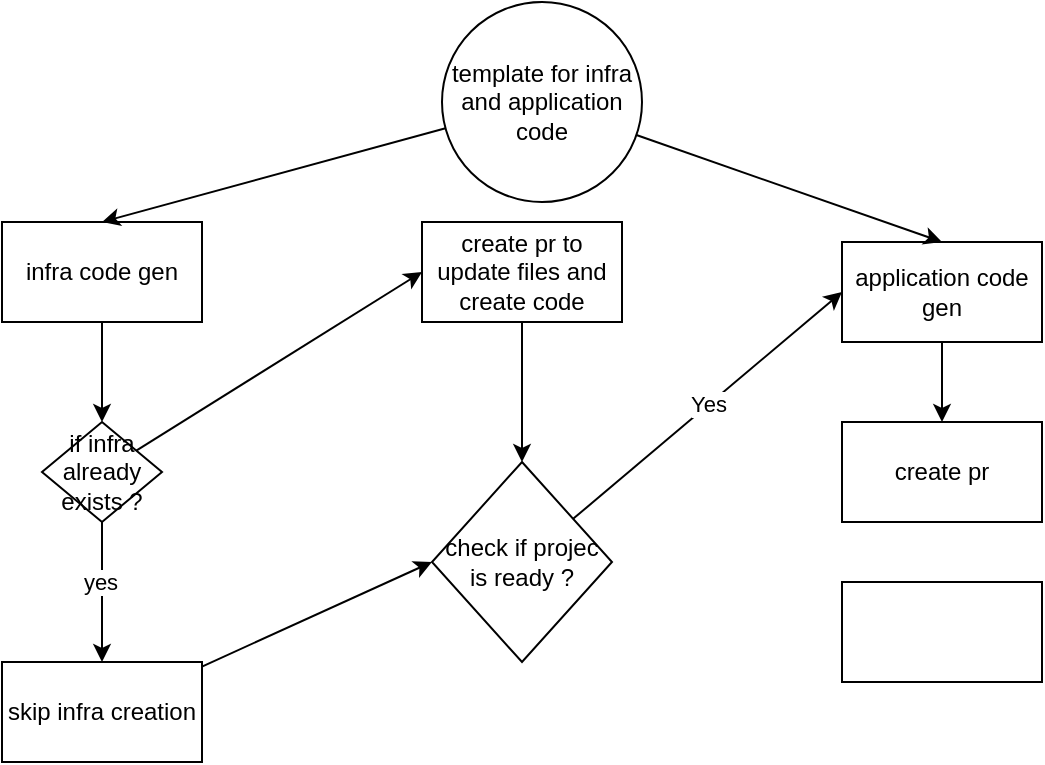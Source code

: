 <mxfile>
    <diagram id="_jHMAmDnoy4I81s8h52e" name="Page-1">
        <mxGraphModel dx="1307" dy="1449" grid="1" gridSize="10" guides="1" tooltips="1" connect="1" arrows="1" fold="1" page="1" pageScale="1" pageWidth="850" pageHeight="1100" math="0" shadow="0">
            <root>
                <mxCell id="0"/>
                <mxCell id="1" parent="0"/>
                <mxCell id="9" style="edgeStyle=none;html=1;entryX=0.5;entryY=0;entryDx=0;entryDy=0;" edge="1" parent="1" source="2" target="8">
                    <mxGeometry relative="1" as="geometry"/>
                </mxCell>
                <mxCell id="2" value="infra code gen" style="html=1;dashed=0;whiteSpace=wrap;" vertex="1" parent="1">
                    <mxGeometry x="30" y="100" width="100" height="50" as="geometry"/>
                </mxCell>
                <mxCell id="20" value="" style="edgeStyle=none;html=1;" edge="1" parent="1" source="3" target="18">
                    <mxGeometry relative="1" as="geometry"/>
                </mxCell>
                <mxCell id="3" value="application code gen" style="html=1;dashed=0;whiteSpace=wrap;" vertex="1" parent="1">
                    <mxGeometry x="450" y="110" width="100" height="50" as="geometry"/>
                </mxCell>
                <mxCell id="5" style="edgeStyle=none;html=1;entryX=0.5;entryY=0;entryDx=0;entryDy=0;" edge="1" parent="1" source="4" target="2">
                    <mxGeometry relative="1" as="geometry"/>
                </mxCell>
                <mxCell id="6" style="edgeStyle=none;html=1;entryX=0.5;entryY=0;entryDx=0;entryDy=0;" edge="1" parent="1" source="4" target="3">
                    <mxGeometry relative="1" as="geometry"/>
                </mxCell>
                <mxCell id="4" value="template for infra and application code" style="shape=ellipse;html=1;dashed=0;whiteSpace=wrap;aspect=fixed;perimeter=ellipsePerimeter;" vertex="1" parent="1">
                    <mxGeometry x="250" y="-10" width="100" height="100" as="geometry"/>
                </mxCell>
                <mxCell id="21" style="edgeStyle=none;html=1;entryX=0;entryY=0.5;entryDx=0;entryDy=0;" edge="1" parent="1" source="7" target="14">
                    <mxGeometry relative="1" as="geometry"/>
                </mxCell>
                <mxCell id="7" value="skip infra creation" style="html=1;dashed=0;whiteSpace=wrap;" vertex="1" parent="1">
                    <mxGeometry x="30" y="320" width="100" height="50" as="geometry"/>
                </mxCell>
                <mxCell id="10" style="edgeStyle=none;html=1;entryX=0.5;entryY=0;entryDx=0;entryDy=0;" edge="1" parent="1" source="8" target="7">
                    <mxGeometry relative="1" as="geometry"/>
                </mxCell>
                <mxCell id="11" value="yes" style="edgeLabel;html=1;align=center;verticalAlign=middle;resizable=0;points=[];" vertex="1" connectable="0" parent="10">
                    <mxGeometry x="-0.163" y="-1" relative="1" as="geometry">
                        <mxPoint as="offset"/>
                    </mxGeometry>
                </mxCell>
                <mxCell id="13" style="edgeStyle=none;html=1;entryX=0;entryY=0.5;entryDx=0;entryDy=0;" edge="1" parent="1" source="8" target="12">
                    <mxGeometry relative="1" as="geometry"/>
                </mxCell>
                <mxCell id="8" value="if infra already exists ?" style="shape=rhombus;html=1;dashed=0;whiteSpace=wrap;perimeter=rhombusPerimeter;" vertex="1" parent="1">
                    <mxGeometry x="50" y="200" width="60" height="50" as="geometry"/>
                </mxCell>
                <mxCell id="15" style="edgeStyle=none;html=1;entryX=0.5;entryY=0;entryDx=0;entryDy=0;" edge="1" parent="1" source="12" target="14">
                    <mxGeometry relative="1" as="geometry"/>
                </mxCell>
                <mxCell id="12" value="create pr to update files and create code" style="html=1;dashed=0;whiteSpace=wrap;" vertex="1" parent="1">
                    <mxGeometry x="240" y="100" width="100" height="50" as="geometry"/>
                </mxCell>
                <mxCell id="16" style="edgeStyle=none;html=1;entryX=0;entryY=0.5;entryDx=0;entryDy=0;" edge="1" parent="1" source="14" target="3">
                    <mxGeometry relative="1" as="geometry"/>
                </mxCell>
                <mxCell id="17" value="Yes" style="edgeLabel;html=1;align=center;verticalAlign=middle;resizable=0;points=[];" vertex="1" connectable="0" parent="16">
                    <mxGeometry x="0.01" y="1" relative="1" as="geometry">
                        <mxPoint as="offset"/>
                    </mxGeometry>
                </mxCell>
                <mxCell id="14" value="check if projec is ready ?" style="shape=rhombus;html=1;dashed=0;whiteSpace=wrap;perimeter=rhombusPerimeter;" vertex="1" parent="1">
                    <mxGeometry x="245" y="220" width="90" height="100" as="geometry"/>
                </mxCell>
                <mxCell id="18" value="create pr" style="html=1;dashed=0;whiteSpace=wrap;" vertex="1" parent="1">
                    <mxGeometry x="450" y="200" width="100" height="50" as="geometry"/>
                </mxCell>
                <mxCell id="19" value="" style="html=1;dashed=0;whiteSpace=wrap;" vertex="1" parent="1">
                    <mxGeometry x="450" y="280" width="100" height="50" as="geometry"/>
                </mxCell>
            </root>
        </mxGraphModel>
    </diagram>
</mxfile>